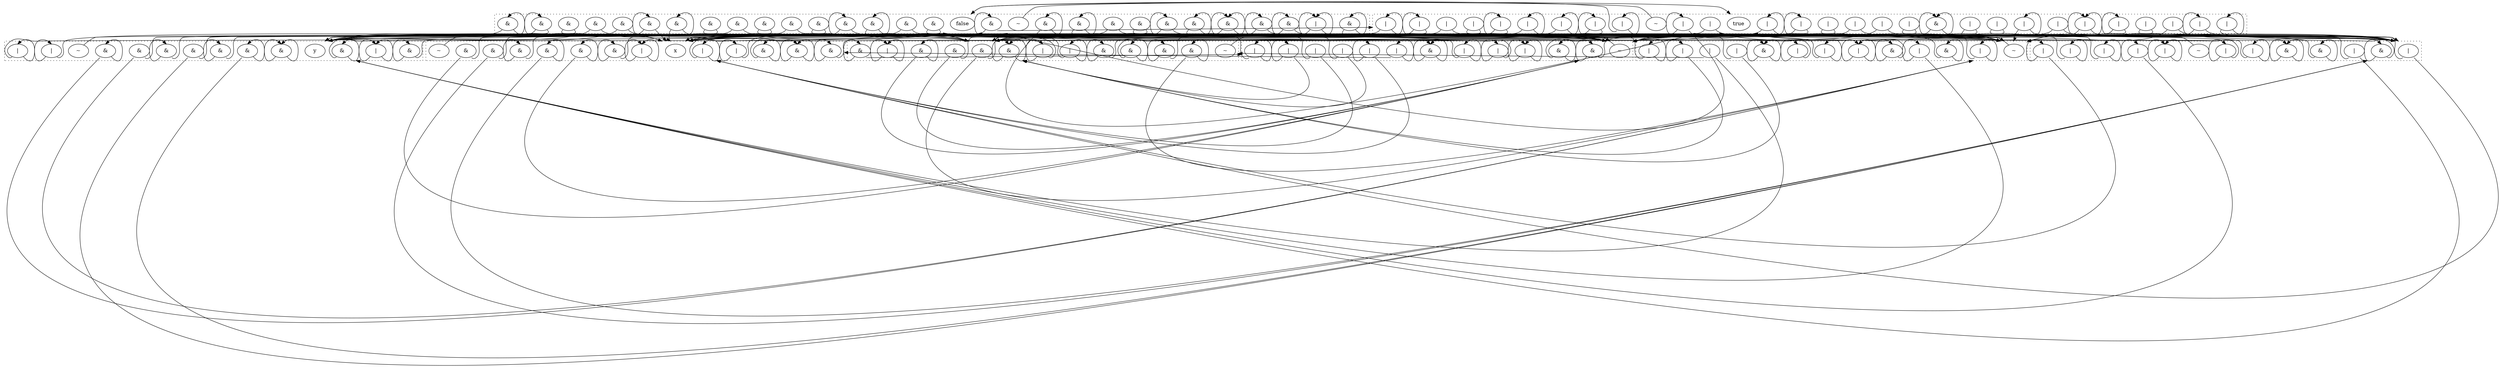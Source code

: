 digraph egraph {
  compound=true
  clusterrank=local
  subgraph cluster_0 {
    style=dotted
    0.0[label = "y"]
    0.1[label = "|"]
    0.2[label = "|"]
    0.3[label = "|"]
    0.4[label = "&"]
    0.5[label = "&"]
    0.6[label = "&"]
    0.7[label = "~"]
    0.8[label = "&"]
    0.9[label = "&"]
    0.10[label = "&"]
    0.11[label = "&"]
    0.12[label = "&"]
    0.13[label = "&"]
  }
  subgraph cluster_1 {
    style=dotted
    1.0[label = "~"]
    1.1[label = "|"]
    1.2[label = "|"]
    1.3[label = "|"]
    1.4[label = "&"]
    1.5[label = "&"]
    1.6[label = "&"]
    1.7[label = "|"]
    1.8[label = "|"]
    1.9[label = "|"]
    1.10[label = "|"]
    1.11[label = "|"]
    1.12[label = "|"]
  }
  subgraph cluster_2 {
    style=dotted
    2.0[label = "false"]
    2.1[label = "|"]
    2.2[label = "&"]
    2.3[label = "&"]
    2.4[label = "&"]
    2.5[label = "&"]
    2.6[label = "&"]
    2.7[label = "&"]
    2.8[label = "&"]
    2.9[label = "&"]
    2.10[label = "&"]
    2.11[label = "&"]
    2.12[label = "&"]
    2.13[label = "&"]
    2.14[label = "&"]
    2.15[label = "~"]
    2.16[label = "&"]
    2.17[label = "&"]
    2.18[label = "&"]
    2.19[label = "&"]
    2.20[label = "&"]
    2.21[label = "&"]
    2.22[label = "&"]
    2.23[label = "&"]
    2.24[label = "&"]
    2.25[label = "&"]
    2.26[label = "&"]
    2.27[label = "&"]
    2.28[label = "&"]
    2.29[label = "&"]
  }
  subgraph cluster_3 {
    style=dotted
    3.0[label = "true"]
    3.1[label = "|"]
    3.2[label = "|"]
    3.3[label = "|"]
    3.4[label = "|"]
    3.5[label = "|"]
    3.6[label = "|"]
    3.7[label = "|"]
    3.8[label = "|"]
    3.9[label = "|"]
    3.10[label = "&"]
    3.11[label = "~"]
    3.12[label = "|"]
    3.13[label = "|"]
    3.14[label = "|"]
    3.15[label = "|"]
    3.16[label = "|"]
    3.17[label = "|"]
    3.18[label = "|"]
    3.19[label = "|"]
    3.20[label = "|"]
    3.21[label = "|"]
    3.22[label = "|"]
    3.23[label = "|"]
    3.24[label = "|"]
    3.25[label = "|"]
    3.26[label = "|"]
    3.27[label = "|"]
    3.28[label = "|"]
    3.29[label = "|"]
  }
  subgraph cluster_20 {
    style=dotted
    20.0[label = "x"]
    20.1[label = "&"]
    20.2[label = "&"]
    20.3[label = "&"]
    20.4[label = "&"]
    20.5[label = "&"]
    20.6[label = "|"]
    20.7[label = "|"]
    20.8[label = "|"]
    20.9[label = "&"]
    20.10[label = "&"]
    20.11[label = "&"]
    20.12[label = "&"]
    20.13[label = "~"]
  }
  subgraph cluster_48 {
    style=dotted
    48.0[label = "~"]
    48.1[label = "|"]
    48.2[label = "|"]
    48.3[label = "|"]
    48.4[label = "|"]
    48.5[label = "|"]
    48.6[label = "&"]
    48.7[label = "&"]
    48.8[label = "&"]
    48.9[label = "|"]
    48.10[label = "|"]
    48.11[label = "|"]
    48.12[label = "|"]
  }
  subgraph cluster_66 {
    style=dotted
    66.0[label = "|"]
    66.1[label = "|"]
    66.2[label = "|"]
    66.3[label = "|"]
    66.4[label = "&"]
    66.5[label = "&"]
    66.6[label = "&"]
    66.7[label = "~"]
    66.8[label = "|"]
    66.9[label = "|"]
    66.10[label = "|"]
    66.11[label = "|"]
    66.12[label = "|"]
  }
  subgraph cluster_94 {
    style=dotted
    94.0[label = "&"]
    94.1[label = "&"]
    94.2[label = "&"]
    94.3[label = "&"]
    94.4[label = "&"]
    94.5[label = "&"]
    94.6[label = "&"]
    94.7[label = "&"]
    94.8[label = "~"]
    94.9[label = "|"]
    94.10[label = "|"]
    94.11[label = "|"]
    94.12[label = "&"]
  }
  0.1:sw -> 0.1:n [lhead = cluster_0, ]
  0.1:se -> 0.1:n [lhead = cluster_0, ]
  0.2:sw -> 0.2:n [lhead = cluster_0, ]
  0.2:se -> 2.0 [lhead = cluster_2, ]
  0.3:sw -> 2.0 [lhead = cluster_2, ]
  0.3:se -> 0.3:n [lhead = cluster_0, ]
  0.4:sw -> 0.4:n [lhead = cluster_0, ]
  0.4:se -> 0.4:n [lhead = cluster_0, ]
  0.5:sw -> 0.5:n [lhead = cluster_0, ]
  0.5:se -> 3.0 [lhead = cluster_3, ]
  0.6:sw -> 3.0 [lhead = cluster_3, ]
  0.6:se -> 0.6:n [lhead = cluster_0, ]
  0.7 -> 1.0 [lhead = cluster_1, ]
  0.8:sw -> 66.0 [lhead = cluster_66, ]
  0.8:se -> 0.8:n [lhead = cluster_0, ]
  0.9:sw -> 0.9:n [lhead = cluster_0, ]
  0.9:se -> 66.0 [lhead = cluster_66, ]
  0.10:sw -> 66.0 [lhead = cluster_66, ]
  0.10:se -> 48.0 [lhead = cluster_48, ]
  0.11:sw -> 0.11:n [lhead = cluster_0, ]
  0.11:se -> 48.0 [lhead = cluster_48, ]
  0.12:sw -> 48.0 [lhead = cluster_48, ]
  0.12:se -> 66.0 [lhead = cluster_66, ]
  0.13:sw -> 48.0 [lhead = cluster_48, ]
  0.13:se -> 0.13:n [lhead = cluster_0, ]
  1.0 -> 0.0 [lhead = cluster_0, ]
  1.1:sw -> 2.0 [lhead = cluster_2, ]
  1.1:se -> 1.1:n [lhead = cluster_1, ]
  1.2:sw -> 1.2:n [lhead = cluster_1, ]
  1.2:se -> 2.0 [lhead = cluster_2, ]
  1.3:sw -> 1.3:n [lhead = cluster_1, ]
  1.3:se -> 1.3:n [lhead = cluster_1, ]
  1.4:sw -> 3.0 [lhead = cluster_3, ]
  1.4:se -> 1.4:n [lhead = cluster_1, ]
  1.5:sw -> 1.5:n [lhead = cluster_1, ]
  1.5:se -> 3.0 [lhead = cluster_3, ]
  1.6:sw -> 1.6:n [lhead = cluster_1, ]
  1.6:se -> 1.6:n [lhead = cluster_1, ]
  1.7:sw -> 20.0 [lhead = cluster_20, ]
  1.7:se -> 1.7:n [lhead = cluster_1, ]
  1.8:sw -> 1.8:n [lhead = cluster_1, ]
  1.8:se -> 20.0 [lhead = cluster_20, ]
  1.9:sw -> 20.0 [lhead = cluster_20, ]
  1.9:se -> 94.0 [lhead = cluster_94, ]
  1.10:sw -> 94.0 [lhead = cluster_94, ]
  1.10:se -> 20.0 [lhead = cluster_20, ]
  1.11:sw -> 1.11:n [lhead = cluster_1, ]
  1.11:se -> 94.0 [lhead = cluster_94, ]
  1.12:sw -> 94.0 [lhead = cluster_94, ]
  1.12:se -> 1.12:n [lhead = cluster_1, ]
  2.1:sw -> 2.1:n [lhead = cluster_2, ]
  2.1:se -> 2.1:n [lhead = cluster_2, ]
  2.2:sw -> 20.0 [lhead = cluster_20, ]
  2.2:se -> 2.2:n [lhead = cluster_2, ]
  2.3:sw -> 2.3:n [lhead = cluster_2, ]
  2.3:se -> 20.0 [lhead = cluster_20, ]
  2.4:sw -> 2.4:n [lhead = cluster_2, ]
  2.4:se -> 2.4:n [lhead = cluster_2, ]
  2.5:sw -> 0.0 [lhead = cluster_0, ]
  2.5:se -> 20.0 [lhead = cluster_20, ]
  2.6:sw -> 0.0 [lhead = cluster_0, ]
  2.6:se -> 2.6:n [lhead = cluster_2, ]
  2.7:sw -> 20.0 [lhead = cluster_20, ]
  2.7:se -> 0.0 [lhead = cluster_0, ]
  2.8:sw -> 2.8:n [lhead = cluster_2, ]
  2.8:se -> 0.0 [lhead = cluster_0, ]
  2.9:sw -> 2.9:n [lhead = cluster_2, ]
  2.9:se -> 3.0 [lhead = cluster_3, ]
  2.10:sw -> 3.0 [lhead = cluster_3, ]
  2.10:se -> 2.10:n [lhead = cluster_2, ]
  2.11:sw -> 0.0 [lhead = cluster_0, ]
  2.11:se -> 1.0 [lhead = cluster_1, ]
  2.12:sw -> 2.12:n [lhead = cluster_2, ]
  2.12:se -> 1.0 [lhead = cluster_1, ]
  2.13:sw -> 1.0 [lhead = cluster_1, ]
  2.13:se -> 0.0 [lhead = cluster_0, ]
  2.14:sw -> 1.0 [lhead = cluster_1, ]
  2.14:se -> 2.14:n [lhead = cluster_2, ]
  2.15 -> 3.0 [lhead = cluster_3, ]
  2.16:sw -> 66.0 [lhead = cluster_66, ]
  2.16:se -> 2.16:n [lhead = cluster_2, ]
  2.17:sw -> 2.17:n [lhead = cluster_2, ]
  2.17:se -> 66.0 [lhead = cluster_66, ]
  2.18:sw -> 20.0 [lhead = cluster_20, ]
  2.18:se -> 48.0 [lhead = cluster_48, ]
  2.19:sw -> 2.19:n [lhead = cluster_2, ]
  2.19:se -> 48.0 [lhead = cluster_48, ]
  2.20:sw -> 48.0 [lhead = cluster_48, ]
  2.20:se -> 20.0 [lhead = cluster_20, ]
  2.21:sw -> 48.0 [lhead = cluster_48, ]
  2.21:se -> 2.21:n [lhead = cluster_2, ]
  2.22:sw -> 66.0 [lhead = cluster_66, ]
  2.22:se -> 94.0 [lhead = cluster_94, ]
  2.23:sw -> 0.0 [lhead = cluster_0, ]
  2.23:se -> 94.0 [lhead = cluster_94, ]
  2.24:sw -> 20.0 [lhead = cluster_20, ]
  2.24:se -> 94.0 [lhead = cluster_94, ]
  2.25:sw -> 2.25:n [lhead = cluster_2, ]
  2.25:se -> 94.0 [lhead = cluster_94, ]
  2.26:sw -> 94.0 [lhead = cluster_94, ]
  2.26:se -> 66.0 [lhead = cluster_66, ]
  2.27:sw -> 94.0 [lhead = cluster_94, ]
  2.27:se -> 0.0 [lhead = cluster_0, ]
  2.28:sw -> 94.0 [lhead = cluster_94, ]
  2.28:se -> 20.0 [lhead = cluster_20, ]
  2.29:sw -> 94.0 [lhead = cluster_94, ]
  2.29:se -> 2.29:n [lhead = cluster_2, ]
  3.1:sw -> 0.0 [lhead = cluster_0, ]
  3.1:se -> 3.1:n [lhead = cluster_3, ]
  3.2:sw -> 2.0 [lhead = cluster_2, ]
  3.2:se -> 3.2:n [lhead = cluster_3, ]
  3.3:sw -> 3.3:n [lhead = cluster_3, ]
  3.3:se -> 0.0 [lhead = cluster_0, ]
  3.4:sw -> 3.4:n [lhead = cluster_3, ]
  3.4:se -> 2.0 [lhead = cluster_2, ]
  3.5:sw -> 3.5:n [lhead = cluster_3, ]
  3.5:se -> 3.5:n [lhead = cluster_3, ]
  3.6:sw -> 0.0 [lhead = cluster_0, ]
  3.6:se -> 1.0 [lhead = cluster_1, ]
  3.7:sw -> 1.0 [lhead = cluster_1, ]
  3.7:se -> 0.0 [lhead = cluster_0, ]
  3.8:sw -> 3.8:n [lhead = cluster_3, ]
  3.8:se -> 1.0 [lhead = cluster_1, ]
  3.9:sw -> 1.0 [lhead = cluster_1, ]
  3.9:se -> 3.9:n [lhead = cluster_3, ]
  3.10:sw -> 3.10:n [lhead = cluster_3, ]
  3.10:se -> 3.10:n [lhead = cluster_3, ]
  3.11 -> 2.0 [lhead = cluster_2, ]
  3.12:sw -> 20.0 [lhead = cluster_20, ]
  3.12:se -> 3.12:n [lhead = cluster_3, ]
  3.13:sw -> 20.0 [lhead = cluster_20, ]
  3.13:se -> 48.0 [lhead = cluster_48, ]
  3.14:sw -> 3.14:n [lhead = cluster_3, ]
  3.14:se -> 20.0 [lhead = cluster_20, ]
  3.15:sw -> 48.0 [lhead = cluster_48, ]
  3.15:se -> 20.0 [lhead = cluster_20, ]
  3.16:sw -> 3.16:n [lhead = cluster_3, ]
  3.16:se -> 48.0 [lhead = cluster_48, ]
  3.17:sw -> 48.0 [lhead = cluster_48, ]
  3.17:se -> 3.17:n [lhead = cluster_3, ]
  3.18:sw -> 48.0 [lhead = cluster_48, ]
  3.18:se -> 1.0 [lhead = cluster_1, ]
  3.19:sw -> 1.0 [lhead = cluster_1, ]
  3.19:se -> 48.0 [lhead = cluster_48, ]
  3.20:sw -> 66.0 [lhead = cluster_66, ]
  3.20:se -> 3.20:n [lhead = cluster_3, ]
  3.21:sw -> 66.0 [lhead = cluster_66, ]
  3.21:se -> 48.0 [lhead = cluster_48, ]
  3.22:sw -> 3.22:n [lhead = cluster_3, ]
  3.22:se -> 66.0 [lhead = cluster_66, ]
  3.23:sw -> 48.0 [lhead = cluster_48, ]
  3.23:se -> 66.0 [lhead = cluster_66, ]
  3.24:sw -> 66.0 [lhead = cluster_66, ]
  3.24:se -> 1.0 [lhead = cluster_1, ]
  3.25:sw -> 66.0 [lhead = cluster_66, ]
  3.25:se -> 94.0 [lhead = cluster_94, ]
  3.26:sw -> 1.0 [lhead = cluster_1, ]
  3.26:se -> 66.0 [lhead = cluster_66, ]
  3.27:sw -> 94.0 [lhead = cluster_94, ]
  3.27:se -> 66.0 [lhead = cluster_66, ]
  3.28:sw -> 3.28:n [lhead = cluster_3, ]
  3.28:se -> 94.0 [lhead = cluster_94, ]
  3.29:sw -> 94.0 [lhead = cluster_94, ]
  3.29:se -> 3.29:n [lhead = cluster_3, ]
  20.1:sw -> 20.1:n [lhead = cluster_20, ]
  20.1:se -> 20.1:n [lhead = cluster_20, ]
  20.2:sw -> 20.2:n [lhead = cluster_20, ]
  20.2:se -> 3.0 [lhead = cluster_3, ]
  20.3:sw -> 3.0 [lhead = cluster_3, ]
  20.3:se -> 20.3:n [lhead = cluster_20, ]
  20.4:sw -> 20.4:n [lhead = cluster_20, ]
  20.4:se -> 1.0 [lhead = cluster_1, ]
  20.5:sw -> 1.0 [lhead = cluster_1, ]
  20.5:se -> 20.5:n [lhead = cluster_20, ]
  20.6:sw -> 20.6:n [lhead = cluster_20, ]
  20.6:se -> 20.6:n [lhead = cluster_20, ]
  20.7:sw -> 20.7:n [lhead = cluster_20, ]
  20.7:se -> 2.0 [lhead = cluster_2, ]
  20.8:sw -> 2.0 [lhead = cluster_2, ]
  20.8:se -> 20.8:n [lhead = cluster_20, ]
  20.9:sw -> 66.0 [lhead = cluster_66, ]
  20.9:se -> 20.9:n [lhead = cluster_20, ]
  20.10:sw -> 20.10:n [lhead = cluster_20, ]
  20.10:se -> 66.0 [lhead = cluster_66, ]
  20.11:sw -> 66.0 [lhead = cluster_66, ]
  20.11:se -> 1.0 [lhead = cluster_1, ]
  20.12:sw -> 1.0 [lhead = cluster_1, ]
  20.12:se -> 66.0 [lhead = cluster_66, ]
  20.13 -> 48.0 [lhead = cluster_48, ]
  48.0 -> 20.0 [lhead = cluster_20, ]
  48.1:sw -> 0.0 [lhead = cluster_0, ]
  48.1:se -> 48.1:n [lhead = cluster_48, ]
  48.2:sw -> 2.0 [lhead = cluster_2, ]
  48.2:se -> 48.2:n [lhead = cluster_48, ]
  48.3:sw -> 48.3:n [lhead = cluster_48, ]
  48.3:se -> 0.0 [lhead = cluster_0, ]
  48.4:sw -> 48.4:n [lhead = cluster_48, ]
  48.4:se -> 2.0 [lhead = cluster_2, ]
  48.5:sw -> 48.5:n [lhead = cluster_48, ]
  48.5:se -> 48.5:n [lhead = cluster_48, ]
  48.6:sw -> 3.0 [lhead = cluster_3, ]
  48.6:se -> 48.6:n [lhead = cluster_48, ]
  48.7:sw -> 48.7:n [lhead = cluster_48, ]
  48.7:se -> 3.0 [lhead = cluster_3, ]
  48.8:sw -> 48.8:n [lhead = cluster_48, ]
  48.8:se -> 48.8:n [lhead = cluster_48, ]
  48.9:sw -> 0.0 [lhead = cluster_0, ]
  48.9:se -> 94.0 [lhead = cluster_94, ]
  48.10:sw -> 94.0 [lhead = cluster_94, ]
  48.10:se -> 0.0 [lhead = cluster_0, ]
  48.11:sw -> 48.11:n [lhead = cluster_48, ]
  48.11:se -> 94.0 [lhead = cluster_94, ]
  48.12:sw -> 94.0 [lhead = cluster_94, ]
  48.12:se -> 48.12:n [lhead = cluster_48, ]
  66.0:sw -> 0.0 [lhead = cluster_0, ]
  66.0:se -> 20.0 [lhead = cluster_20, ]
  66.1:sw -> 20.0 [lhead = cluster_20, ]
  66.1:se -> 66.1:n [lhead = cluster_66, ]
  66.2:sw -> 20.0 [lhead = cluster_20, ]
  66.2:se -> 0.0 [lhead = cluster_0, ]
  66.3:sw -> 2.0 [lhead = cluster_2, ]
  66.3:se -> 66.3:n [lhead = cluster_66, ]
  66.4:sw -> 66.4:n [lhead = cluster_66, ]
  66.4:se -> 66.4:n [lhead = cluster_66, ]
  66.5:sw -> 66.5:n [lhead = cluster_66, ]
  66.5:se -> 3.0 [lhead = cluster_3, ]
  66.6:sw -> 3.0 [lhead = cluster_3, ]
  66.6:se -> 66.6:n [lhead = cluster_66, ]
  66.7 -> 94.0 [lhead = cluster_94, ]
  66.8:sw -> 66.8:n [lhead = cluster_66, ]
  66.8:se -> 66.8:n [lhead = cluster_66, ]
  66.9:sw -> 66.9:n [lhead = cluster_66, ]
  66.9:se -> 0.0 [lhead = cluster_0, ]
  66.10:sw -> 0.0 [lhead = cluster_0, ]
  66.10:se -> 66.10:n [lhead = cluster_66, ]
  66.11:sw -> 66.11:n [lhead = cluster_66, ]
  66.11:se -> 20.0 [lhead = cluster_20, ]
  66.12:sw -> 66.12:n [lhead = cluster_66, ]
  66.12:se -> 2.0 [lhead = cluster_2, ]
  94.0:sw -> 48.0 [lhead = cluster_48, ]
  94.0:se -> 1.0 [lhead = cluster_1, ]
  94.1:sw -> 48.0 [lhead = cluster_48, ]
  94.1:se -> 94.1:n [lhead = cluster_94, ]
  94.2:sw -> 1.0 [lhead = cluster_1, ]
  94.2:se -> 48.0 [lhead = cluster_48, ]
  94.3:sw -> 94.3:n [lhead = cluster_94, ]
  94.3:se -> 3.0 [lhead = cluster_3, ]
  94.4:sw -> 94.4:n [lhead = cluster_94, ]
  94.4:se -> 48.0 [lhead = cluster_48, ]
  94.5:sw -> 1.0 [lhead = cluster_1, ]
  94.5:se -> 94.5:n [lhead = cluster_94, ]
  94.6:sw -> 94.6:n [lhead = cluster_94, ]
  94.6:se -> 1.0 [lhead = cluster_1, ]
  94.7:sw -> 94.7:n [lhead = cluster_94, ]
  94.7:se -> 94.7:n [lhead = cluster_94, ]
  94.8 -> 66.0 [lhead = cluster_66, ]
  94.9:sw -> 2.0 [lhead = cluster_2, ]
  94.9:se -> 94.9:n [lhead = cluster_94, ]
  94.10:sw -> 94.10:n [lhead = cluster_94, ]
  94.10:se -> 2.0 [lhead = cluster_2, ]
  94.11:sw -> 94.11:n [lhead = cluster_94, ]
  94.11:se -> 94.11:n [lhead = cluster_94, ]
  94.12:sw -> 3.0 [lhead = cluster_3, ]
  94.12:se -> 94.12:n [lhead = cluster_94, ]
}